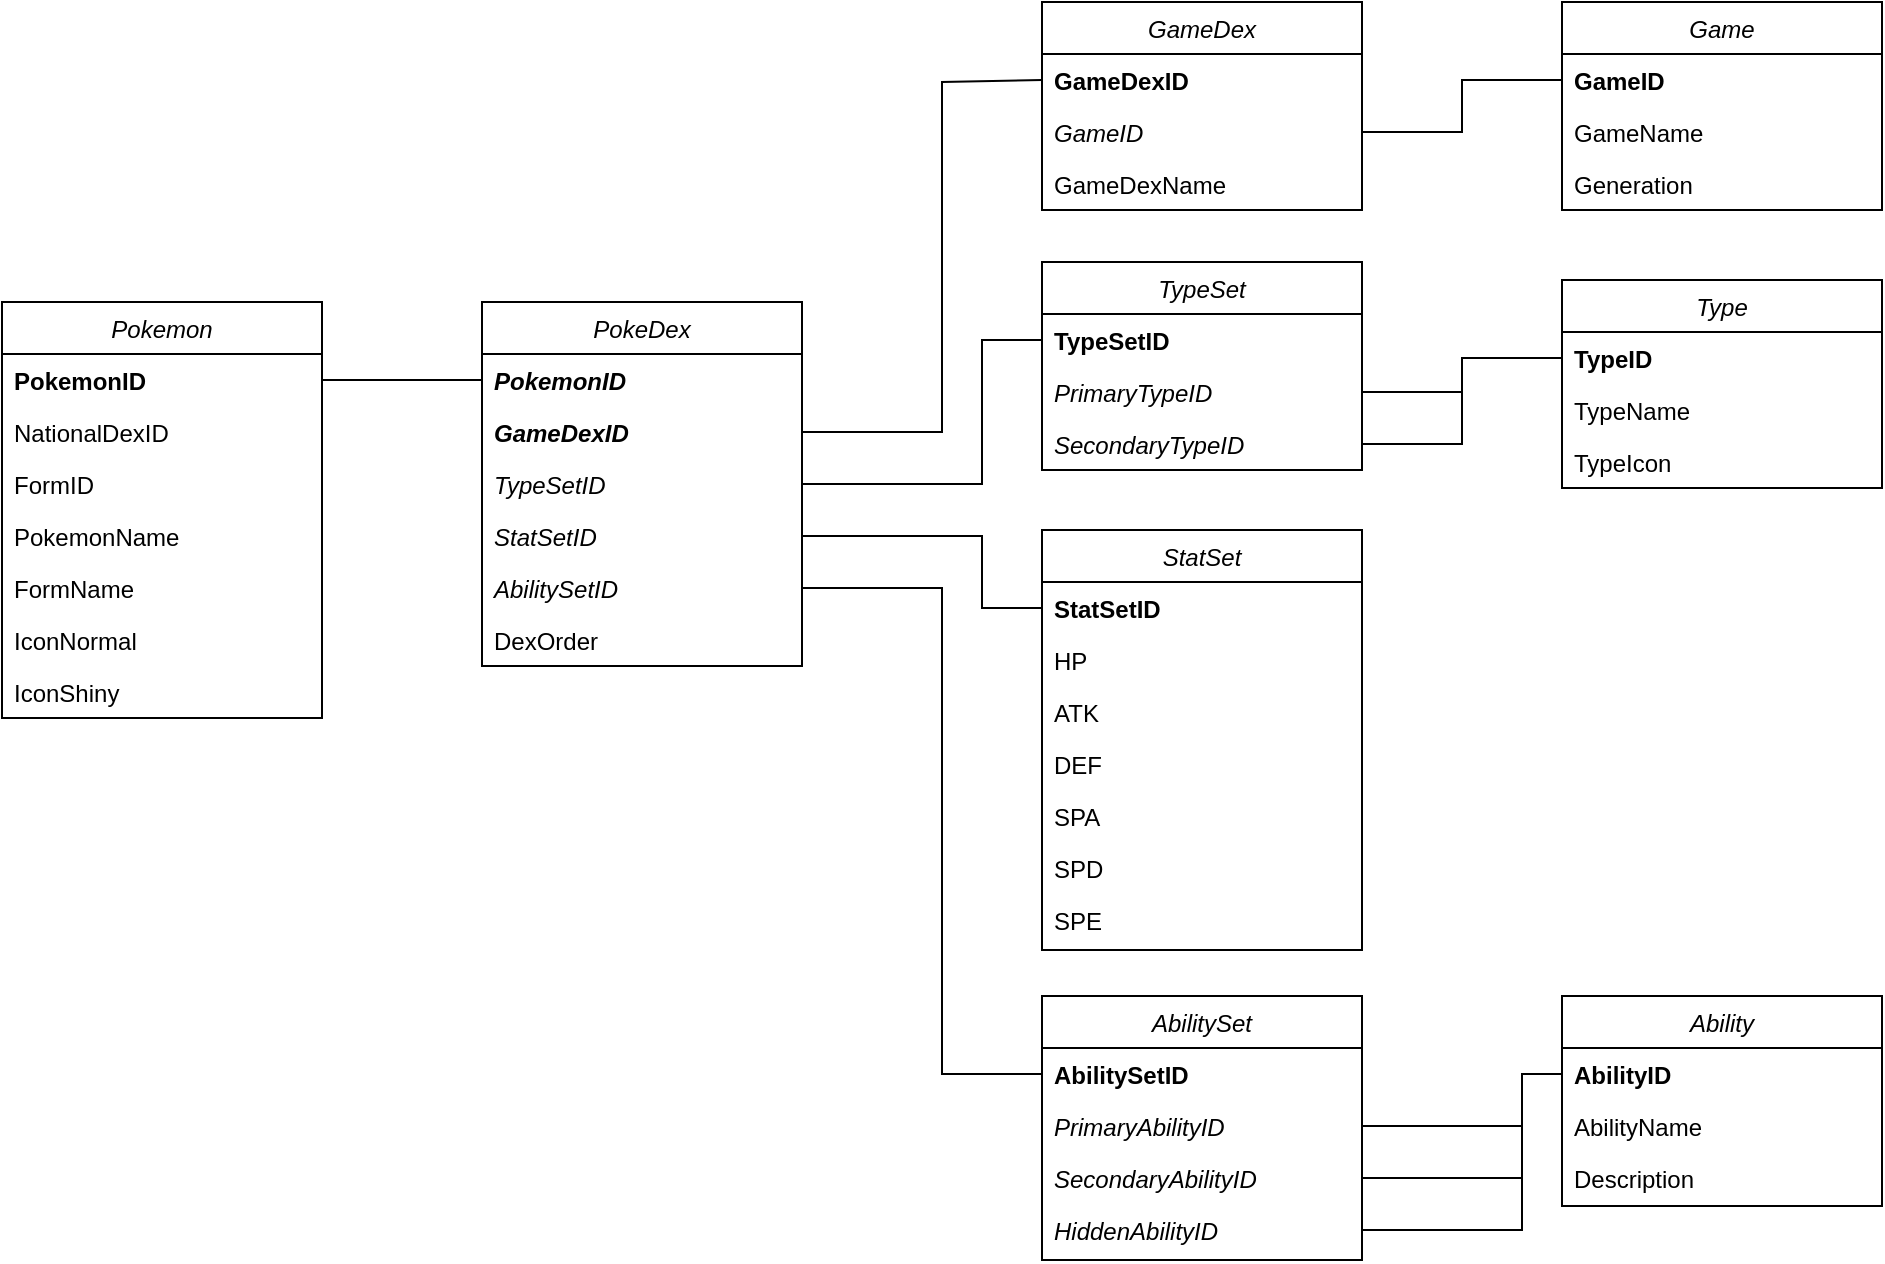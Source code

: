 <mxfile version="24.7.8">
  <diagram id="C5RBs43oDa-KdzZeNtuy" name="Page-1">
    <mxGraphModel dx="478" dy="279" grid="1" gridSize="10" guides="1" tooltips="1" connect="1" arrows="1" fold="1" page="1" pageScale="1" pageWidth="827" pageHeight="1169" math="0" shadow="0">
      <root>
        <mxCell id="WIyWlLk6GJQsqaUBKTNV-0" />
        <mxCell id="WIyWlLk6GJQsqaUBKTNV-1" parent="WIyWlLk6GJQsqaUBKTNV-0" />
        <mxCell id="zkfFHV4jXpPFQw0GAbJ--0" value="Pokemon" style="swimlane;fontStyle=2;align=center;verticalAlign=top;childLayout=stackLayout;horizontal=1;startSize=26;horizontalStack=0;resizeParent=1;resizeLast=0;collapsible=1;marginBottom=0;rounded=0;shadow=0;strokeWidth=1;" parent="WIyWlLk6GJQsqaUBKTNV-1" vertex="1">
          <mxGeometry x="370" y="370" width="160" height="208" as="geometry">
            <mxRectangle x="230" y="140" width="160" height="26" as="alternateBounds" />
          </mxGeometry>
        </mxCell>
        <mxCell id="zkfFHV4jXpPFQw0GAbJ--1" value="PokemonID" style="text;align=left;verticalAlign=top;spacingLeft=4;spacingRight=4;overflow=hidden;rotatable=0;points=[[0,0.5],[1,0.5]];portConstraint=eastwest;fontStyle=1" parent="zkfFHV4jXpPFQw0GAbJ--0" vertex="1">
          <mxGeometry y="26" width="160" height="26" as="geometry" />
        </mxCell>
        <mxCell id="aueS3--D8VHO9GSTWDlF-8" value="NationalDexID" style="text;align=left;verticalAlign=top;spacingLeft=4;spacingRight=4;overflow=hidden;rotatable=0;points=[[0,0.5],[1,0.5]];portConstraint=eastwest;" parent="zkfFHV4jXpPFQw0GAbJ--0" vertex="1">
          <mxGeometry y="52" width="160" height="26" as="geometry" />
        </mxCell>
        <mxCell id="aueS3--D8VHO9GSTWDlF-9" value="FormID" style="text;align=left;verticalAlign=top;spacingLeft=4;spacingRight=4;overflow=hidden;rotatable=0;points=[[0,0.5],[1,0.5]];portConstraint=eastwest;" parent="zkfFHV4jXpPFQw0GAbJ--0" vertex="1">
          <mxGeometry y="78" width="160" height="26" as="geometry" />
        </mxCell>
        <mxCell id="aueS3--D8VHO9GSTWDlF-10" value="PokemonName" style="text;align=left;verticalAlign=top;spacingLeft=4;spacingRight=4;overflow=hidden;rotatable=0;points=[[0,0.5],[1,0.5]];portConstraint=eastwest;" parent="zkfFHV4jXpPFQw0GAbJ--0" vertex="1">
          <mxGeometry y="104" width="160" height="26" as="geometry" />
        </mxCell>
        <mxCell id="aueS3--D8VHO9GSTWDlF-11" value="FormName" style="text;align=left;verticalAlign=top;spacingLeft=4;spacingRight=4;overflow=hidden;rotatable=0;points=[[0,0.5],[1,0.5]];portConstraint=eastwest;" parent="zkfFHV4jXpPFQw0GAbJ--0" vertex="1">
          <mxGeometry y="130" width="160" height="26" as="geometry" />
        </mxCell>
        <mxCell id="aueS3--D8VHO9GSTWDlF-13" value="IconNormal" style="text;align=left;verticalAlign=top;spacingLeft=4;spacingRight=4;overflow=hidden;rotatable=0;points=[[0,0.5],[1,0.5]];portConstraint=eastwest;" parent="zkfFHV4jXpPFQw0GAbJ--0" vertex="1">
          <mxGeometry y="156" width="160" height="26" as="geometry" />
        </mxCell>
        <mxCell id="aueS3--D8VHO9GSTWDlF-12" value="IconShiny" style="text;align=left;verticalAlign=top;spacingLeft=4;spacingRight=4;overflow=hidden;rotatable=0;points=[[0,0.5],[1,0.5]];portConstraint=eastwest;" parent="zkfFHV4jXpPFQw0GAbJ--0" vertex="1">
          <mxGeometry y="182" width="160" height="26" as="geometry" />
        </mxCell>
        <mxCell id="aueS3--D8VHO9GSTWDlF-7" style="edgeStyle=orthogonalEdgeStyle;rounded=0;orthogonalLoop=1;jettySize=auto;html=1;entryX=1;entryY=0.5;entryDx=0;entryDy=0;endArrow=none;endFill=0;exitX=0;exitY=0.5;exitDx=0;exitDy=0;" parent="WIyWlLk6GJQsqaUBKTNV-1" source="6pfr3SmH1Ld4ppzwduhP-18" target="aueS3--D8VHO9GSTWDlF-14" edge="1">
          <mxGeometry relative="1" as="geometry">
            <mxPoint x="870" y="340" as="sourcePoint" />
            <Array as="points">
              <mxPoint x="840" y="260" />
              <mxPoint x="840" y="435" />
            </Array>
          </mxGeometry>
        </mxCell>
        <mxCell id="aueS3--D8VHO9GSTWDlF-0" value="Game" style="swimlane;fontStyle=2;align=center;verticalAlign=top;childLayout=stackLayout;horizontal=1;startSize=26;horizontalStack=0;resizeParent=1;resizeLast=0;collapsible=1;marginBottom=0;rounded=0;shadow=0;strokeWidth=1;" parent="WIyWlLk6GJQsqaUBKTNV-1" vertex="1">
          <mxGeometry x="1150" y="220" width="160" height="104" as="geometry">
            <mxRectangle x="230" y="140" width="160" height="26" as="alternateBounds" />
          </mxGeometry>
        </mxCell>
        <mxCell id="aueS3--D8VHO9GSTWDlF-1" value="GameID" style="text;align=left;verticalAlign=top;spacingLeft=4;spacingRight=4;overflow=hidden;rotatable=0;points=[[0,0.5],[1,0.5]];portConstraint=eastwest;fontStyle=1" parent="aueS3--D8VHO9GSTWDlF-0" vertex="1">
          <mxGeometry y="26" width="160" height="26" as="geometry" />
        </mxCell>
        <mxCell id="aueS3--D8VHO9GSTWDlF-2" value="GameName" style="text;align=left;verticalAlign=top;spacingLeft=4;spacingRight=4;overflow=hidden;rotatable=0;points=[[0,0.5],[1,0.5]];portConstraint=eastwest;" parent="aueS3--D8VHO9GSTWDlF-0" vertex="1">
          <mxGeometry y="52" width="160" height="26" as="geometry" />
        </mxCell>
        <mxCell id="aueS3--D8VHO9GSTWDlF-30" value="Generation" style="text;align=left;verticalAlign=top;spacingLeft=4;spacingRight=4;overflow=hidden;rotatable=0;points=[[0,0.5],[1,0.5]];portConstraint=eastwest;fontStyle=0" parent="aueS3--D8VHO9GSTWDlF-0" vertex="1">
          <mxGeometry y="78" width="160" height="26" as="geometry" />
        </mxCell>
        <mxCell id="aueS3--D8VHO9GSTWDlF-3" value="PokeDex" style="swimlane;fontStyle=2;align=center;verticalAlign=top;childLayout=stackLayout;horizontal=1;startSize=26;horizontalStack=0;resizeParent=1;resizeLast=0;collapsible=1;marginBottom=0;rounded=0;shadow=0;strokeWidth=1;" parent="WIyWlLk6GJQsqaUBKTNV-1" vertex="1">
          <mxGeometry x="610" y="370" width="160" height="182" as="geometry">
            <mxRectangle x="230" y="140" width="160" height="26" as="alternateBounds" />
          </mxGeometry>
        </mxCell>
        <mxCell id="aueS3--D8VHO9GSTWDlF-4" value="PokemonID" style="text;align=left;verticalAlign=top;spacingLeft=4;spacingRight=4;overflow=hidden;rotatable=0;points=[[0,0.5],[1,0.5]];portConstraint=eastwest;fontStyle=3" parent="aueS3--D8VHO9GSTWDlF-3" vertex="1">
          <mxGeometry y="26" width="160" height="26" as="geometry" />
        </mxCell>
        <mxCell id="aueS3--D8VHO9GSTWDlF-14" value="GameDexID" style="text;align=left;verticalAlign=top;spacingLeft=4;spacingRight=4;overflow=hidden;rotatable=0;points=[[0,0.5],[1,0.5]];portConstraint=eastwest;fontStyle=3" parent="aueS3--D8VHO9GSTWDlF-3" vertex="1">
          <mxGeometry y="52" width="160" height="26" as="geometry" />
        </mxCell>
        <mxCell id="6pfr3SmH1Ld4ppzwduhP-0" value="TypeSetID" style="text;align=left;verticalAlign=top;spacingLeft=4;spacingRight=4;overflow=hidden;rotatable=0;points=[[0,0.5],[1,0.5]];portConstraint=eastwest;fontStyle=2" parent="aueS3--D8VHO9GSTWDlF-3" vertex="1">
          <mxGeometry y="78" width="160" height="26" as="geometry" />
        </mxCell>
        <mxCell id="aueS3--D8VHO9GSTWDlF-5" value="StatSetID" style="text;align=left;verticalAlign=top;spacingLeft=4;spacingRight=4;overflow=hidden;rotatable=0;points=[[0,0.5],[1,0.5]];portConstraint=eastwest;fontStyle=2" parent="aueS3--D8VHO9GSTWDlF-3" vertex="1">
          <mxGeometry y="104" width="160" height="26" as="geometry" />
        </mxCell>
        <mxCell id="aueS3--D8VHO9GSTWDlF-6" value="AbilitySetID" style="text;align=left;verticalAlign=top;spacingLeft=4;spacingRight=4;overflow=hidden;rotatable=0;points=[[0,0.5],[1,0.5]];portConstraint=eastwest;fontStyle=2" parent="aueS3--D8VHO9GSTWDlF-3" vertex="1">
          <mxGeometry y="130" width="160" height="26" as="geometry" />
        </mxCell>
        <mxCell id="aueS3--D8VHO9GSTWDlF-53" value="DexOrder" style="text;align=left;verticalAlign=top;spacingLeft=4;spacingRight=4;overflow=hidden;rotatable=0;points=[[0,0.5],[1,0.5]];portConstraint=eastwest;fontStyle=0" parent="aueS3--D8VHO9GSTWDlF-3" vertex="1">
          <mxGeometry y="156" width="160" height="26" as="geometry" />
        </mxCell>
        <mxCell id="aueS3--D8VHO9GSTWDlF-15" style="edgeStyle=orthogonalEdgeStyle;rounded=0;orthogonalLoop=1;jettySize=auto;html=1;entryX=0;entryY=0.5;entryDx=0;entryDy=0;endArrow=none;endFill=0;" parent="WIyWlLk6GJQsqaUBKTNV-1" source="zkfFHV4jXpPFQw0GAbJ--1" target="aueS3--D8VHO9GSTWDlF-4" edge="1">
          <mxGeometry relative="1" as="geometry" />
        </mxCell>
        <mxCell id="aueS3--D8VHO9GSTWDlF-20" value="StatSet" style="swimlane;fontStyle=2;align=center;verticalAlign=top;childLayout=stackLayout;horizontal=1;startSize=26;horizontalStack=0;resizeParent=1;resizeLast=0;collapsible=1;marginBottom=0;rounded=0;shadow=0;strokeWidth=1;" parent="WIyWlLk6GJQsqaUBKTNV-1" vertex="1">
          <mxGeometry x="890" y="484" width="160" height="210" as="geometry">
            <mxRectangle x="230" y="140" width="160" height="26" as="alternateBounds" />
          </mxGeometry>
        </mxCell>
        <mxCell id="aueS3--D8VHO9GSTWDlF-21" value="StatSetID" style="text;align=left;verticalAlign=top;spacingLeft=4;spacingRight=4;overflow=hidden;rotatable=0;points=[[0,0.5],[1,0.5]];portConstraint=eastwest;fontStyle=1" parent="aueS3--D8VHO9GSTWDlF-20" vertex="1">
          <mxGeometry y="26" width="160" height="26" as="geometry" />
        </mxCell>
        <mxCell id="aueS3--D8VHO9GSTWDlF-23" value="HP" style="text;align=left;verticalAlign=top;spacingLeft=4;spacingRight=4;overflow=hidden;rotatable=0;points=[[0,0.5],[1,0.5]];portConstraint=eastwest;fontStyle=0" parent="aueS3--D8VHO9GSTWDlF-20" vertex="1">
          <mxGeometry y="52" width="160" height="26" as="geometry" />
        </mxCell>
        <mxCell id="aueS3--D8VHO9GSTWDlF-24" value="ATK" style="text;align=left;verticalAlign=top;spacingLeft=4;spacingRight=4;overflow=hidden;rotatable=0;points=[[0,0.5],[1,0.5]];portConstraint=eastwest;fontStyle=0" parent="aueS3--D8VHO9GSTWDlF-20" vertex="1">
          <mxGeometry y="78" width="160" height="26" as="geometry" />
        </mxCell>
        <mxCell id="aueS3--D8VHO9GSTWDlF-25" value="DEF" style="text;align=left;verticalAlign=top;spacingLeft=4;spacingRight=4;overflow=hidden;rotatable=0;points=[[0,0.5],[1,0.5]];portConstraint=eastwest;fontStyle=0" parent="aueS3--D8VHO9GSTWDlF-20" vertex="1">
          <mxGeometry y="104" width="160" height="26" as="geometry" />
        </mxCell>
        <mxCell id="aueS3--D8VHO9GSTWDlF-26" value="SPA" style="text;align=left;verticalAlign=top;spacingLeft=4;spacingRight=4;overflow=hidden;rotatable=0;points=[[0,0.5],[1,0.5]];portConstraint=eastwest;fontStyle=0" parent="aueS3--D8VHO9GSTWDlF-20" vertex="1">
          <mxGeometry y="130" width="160" height="26" as="geometry" />
        </mxCell>
        <mxCell id="aueS3--D8VHO9GSTWDlF-27" value="SPD" style="text;align=left;verticalAlign=top;spacingLeft=4;spacingRight=4;overflow=hidden;rotatable=0;points=[[0,0.5],[1,0.5]];portConstraint=eastwest;fontStyle=0" parent="aueS3--D8VHO9GSTWDlF-20" vertex="1">
          <mxGeometry y="156" width="160" height="26" as="geometry" />
        </mxCell>
        <mxCell id="aueS3--D8VHO9GSTWDlF-28" value="SPE" style="text;align=left;verticalAlign=top;spacingLeft=4;spacingRight=4;overflow=hidden;rotatable=0;points=[[0,0.5],[1,0.5]];portConstraint=eastwest;fontStyle=0" parent="aueS3--D8VHO9GSTWDlF-20" vertex="1">
          <mxGeometry y="182" width="160" height="26" as="geometry" />
        </mxCell>
        <mxCell id="aueS3--D8VHO9GSTWDlF-33" style="edgeStyle=orthogonalEdgeStyle;rounded=0;orthogonalLoop=1;jettySize=auto;html=1;entryX=1;entryY=0.5;entryDx=0;entryDy=0;endArrow=none;endFill=0;" parent="WIyWlLk6GJQsqaUBKTNV-1" source="aueS3--D8VHO9GSTWDlF-21" target="aueS3--D8VHO9GSTWDlF-5" edge="1">
          <mxGeometry relative="1" as="geometry">
            <Array as="points">
              <mxPoint x="860" y="523" />
              <mxPoint x="860" y="487" />
            </Array>
          </mxGeometry>
        </mxCell>
        <mxCell id="aueS3--D8VHO9GSTWDlF-34" value="AbilitySet" style="swimlane;fontStyle=2;align=center;verticalAlign=top;childLayout=stackLayout;horizontal=1;startSize=26;horizontalStack=0;resizeParent=1;resizeLast=0;collapsible=1;marginBottom=0;rounded=0;shadow=0;strokeWidth=1;" parent="WIyWlLk6GJQsqaUBKTNV-1" vertex="1">
          <mxGeometry x="890" y="717" width="160" height="132" as="geometry">
            <mxRectangle x="230" y="140" width="160" height="26" as="alternateBounds" />
          </mxGeometry>
        </mxCell>
        <mxCell id="aueS3--D8VHO9GSTWDlF-35" value="AbilitySetID" style="text;align=left;verticalAlign=top;spacingLeft=4;spacingRight=4;overflow=hidden;rotatable=0;points=[[0,0.5],[1,0.5]];portConstraint=eastwest;fontStyle=1" parent="aueS3--D8VHO9GSTWDlF-34" vertex="1">
          <mxGeometry y="26" width="160" height="26" as="geometry" />
        </mxCell>
        <mxCell id="aueS3--D8VHO9GSTWDlF-40" value="PrimaryAbilityID" style="text;align=left;verticalAlign=top;spacingLeft=4;spacingRight=4;overflow=hidden;rotatable=0;points=[[0,0.5],[1,0.5]];portConstraint=eastwest;fontStyle=2" parent="aueS3--D8VHO9GSTWDlF-34" vertex="1">
          <mxGeometry y="52" width="160" height="26" as="geometry" />
        </mxCell>
        <mxCell id="aueS3--D8VHO9GSTWDlF-42" value="SecondaryAbilityID" style="text;align=left;verticalAlign=top;spacingLeft=4;spacingRight=4;overflow=hidden;rotatable=0;points=[[0,0.5],[1,0.5]];portConstraint=eastwest;fontStyle=2" parent="aueS3--D8VHO9GSTWDlF-34" vertex="1">
          <mxGeometry y="78" width="160" height="26" as="geometry" />
        </mxCell>
        <mxCell id="aueS3--D8VHO9GSTWDlF-43" value="HiddenAbilityID" style="text;align=left;verticalAlign=top;spacingLeft=4;spacingRight=4;overflow=hidden;rotatable=0;points=[[0,0.5],[1,0.5]];portConstraint=eastwest;fontStyle=2" parent="aueS3--D8VHO9GSTWDlF-34" vertex="1">
          <mxGeometry y="104" width="160" height="26" as="geometry" />
        </mxCell>
        <mxCell id="aueS3--D8VHO9GSTWDlF-44" style="edgeStyle=orthogonalEdgeStyle;rounded=0;orthogonalLoop=1;jettySize=auto;html=1;exitX=0;exitY=0.5;exitDx=0;exitDy=0;entryX=1;entryY=0.5;entryDx=0;entryDy=0;endArrow=none;endFill=0;" parent="WIyWlLk6GJQsqaUBKTNV-1" source="aueS3--D8VHO9GSTWDlF-35" target="aueS3--D8VHO9GSTWDlF-6" edge="1">
          <mxGeometry relative="1" as="geometry">
            <Array as="points">
              <mxPoint x="840" y="756" />
              <mxPoint x="840" y="513" />
            </Array>
          </mxGeometry>
        </mxCell>
        <mxCell id="aueS3--D8VHO9GSTWDlF-45" value="Ability" style="swimlane;fontStyle=2;align=center;verticalAlign=top;childLayout=stackLayout;horizontal=1;startSize=26;horizontalStack=0;resizeParent=1;resizeLast=0;collapsible=1;marginBottom=0;rounded=0;shadow=0;strokeWidth=1;" parent="WIyWlLk6GJQsqaUBKTNV-1" vertex="1">
          <mxGeometry x="1150" y="717" width="160" height="105" as="geometry">
            <mxRectangle x="230" y="140" width="160" height="26" as="alternateBounds" />
          </mxGeometry>
        </mxCell>
        <mxCell id="aueS3--D8VHO9GSTWDlF-46" value="AbilityID" style="text;align=left;verticalAlign=top;spacingLeft=4;spacingRight=4;overflow=hidden;rotatable=0;points=[[0,0.5],[1,0.5]];portConstraint=eastwest;fontStyle=1" parent="aueS3--D8VHO9GSTWDlF-45" vertex="1">
          <mxGeometry y="26" width="160" height="26" as="geometry" />
        </mxCell>
        <mxCell id="aueS3--D8VHO9GSTWDlF-48" value="AbilityName" style="text;align=left;verticalAlign=top;spacingLeft=4;spacingRight=4;overflow=hidden;rotatable=0;points=[[0,0.5],[1,0.5]];portConstraint=eastwest;fontStyle=0" parent="aueS3--D8VHO9GSTWDlF-45" vertex="1">
          <mxGeometry y="52" width="160" height="26" as="geometry" />
        </mxCell>
        <mxCell id="aueS3--D8VHO9GSTWDlF-49" value="Description" style="text;align=left;verticalAlign=top;spacingLeft=4;spacingRight=4;overflow=hidden;rotatable=0;points=[[0,0.5],[1,0.5]];portConstraint=eastwest;fontStyle=0" parent="aueS3--D8VHO9GSTWDlF-45" vertex="1">
          <mxGeometry y="78" width="160" height="26" as="geometry" />
        </mxCell>
        <mxCell id="aueS3--D8VHO9GSTWDlF-51" style="edgeStyle=orthogonalEdgeStyle;rounded=0;orthogonalLoop=1;jettySize=auto;html=1;exitX=0;exitY=0.5;exitDx=0;exitDy=0;entryX=1;entryY=0.5;entryDx=0;entryDy=0;endArrow=none;endFill=0;" parent="WIyWlLk6GJQsqaUBKTNV-1" source="aueS3--D8VHO9GSTWDlF-46" target="aueS3--D8VHO9GSTWDlF-42" edge="1">
          <mxGeometry relative="1" as="geometry">
            <Array as="points">
              <mxPoint x="1130" y="756" />
              <mxPoint x="1130" y="808" />
            </Array>
          </mxGeometry>
        </mxCell>
        <mxCell id="aueS3--D8VHO9GSTWDlF-52" style="edgeStyle=orthogonalEdgeStyle;rounded=0;orthogonalLoop=1;jettySize=auto;html=1;exitX=0;exitY=0.5;exitDx=0;exitDy=0;entryX=1;entryY=0.5;entryDx=0;entryDy=0;endArrow=none;endFill=0;" parent="WIyWlLk6GJQsqaUBKTNV-1" source="aueS3--D8VHO9GSTWDlF-46" target="aueS3--D8VHO9GSTWDlF-43" edge="1">
          <mxGeometry relative="1" as="geometry">
            <Array as="points">
              <mxPoint x="1130" y="756" />
              <mxPoint x="1130" y="834" />
            </Array>
          </mxGeometry>
        </mxCell>
        <mxCell id="6pfr3SmH1Ld4ppzwduhP-1" value="TypeSet" style="swimlane;fontStyle=2;align=center;verticalAlign=top;childLayout=stackLayout;horizontal=1;startSize=26;horizontalStack=0;resizeParent=1;resizeLast=0;collapsible=1;marginBottom=0;rounded=0;shadow=0;strokeWidth=1;" parent="WIyWlLk6GJQsqaUBKTNV-1" vertex="1">
          <mxGeometry x="890" y="350" width="160" height="104" as="geometry">
            <mxRectangle x="230" y="140" width="160" height="26" as="alternateBounds" />
          </mxGeometry>
        </mxCell>
        <mxCell id="6pfr3SmH1Ld4ppzwduhP-2" value="TypeSetID" style="text;align=left;verticalAlign=top;spacingLeft=4;spacingRight=4;overflow=hidden;rotatable=0;points=[[0,0.5],[1,0.5]];portConstraint=eastwest;fontStyle=1" parent="6pfr3SmH1Ld4ppzwduhP-1" vertex="1">
          <mxGeometry y="26" width="160" height="26" as="geometry" />
        </mxCell>
        <mxCell id="6pfr3SmH1Ld4ppzwduhP-7" value="PrimaryTypeID" style="text;align=left;verticalAlign=top;spacingLeft=4;spacingRight=4;overflow=hidden;rotatable=0;points=[[0,0.5],[1,0.5]];portConstraint=eastwest;fontStyle=2" parent="6pfr3SmH1Ld4ppzwduhP-1" vertex="1">
          <mxGeometry y="52" width="160" height="26" as="geometry" />
        </mxCell>
        <mxCell id="6pfr3SmH1Ld4ppzwduhP-8" value="SecondaryTypeID" style="text;align=left;verticalAlign=top;spacingLeft=4;spacingRight=4;overflow=hidden;rotatable=0;points=[[0,0.5],[1,0.5]];portConstraint=eastwest;fontStyle=2" parent="6pfr3SmH1Ld4ppzwduhP-1" vertex="1">
          <mxGeometry y="78" width="160" height="26" as="geometry" />
        </mxCell>
        <mxCell id="6pfr3SmH1Ld4ppzwduhP-9" style="edgeStyle=orthogonalEdgeStyle;rounded=0;orthogonalLoop=1;jettySize=auto;html=1;exitX=0;exitY=0.5;exitDx=0;exitDy=0;entryX=1;entryY=0.5;entryDx=0;entryDy=0;endArrow=none;endFill=0;" parent="WIyWlLk6GJQsqaUBKTNV-1" source="6pfr3SmH1Ld4ppzwduhP-2" target="6pfr3SmH1Ld4ppzwduhP-0" edge="1">
          <mxGeometry relative="1" as="geometry">
            <Array as="points">
              <mxPoint x="860" y="389" />
              <mxPoint x="860" y="461" />
            </Array>
          </mxGeometry>
        </mxCell>
        <mxCell id="6pfr3SmH1Ld4ppzwduhP-10" style="edgeStyle=orthogonalEdgeStyle;rounded=0;orthogonalLoop=1;jettySize=auto;html=1;exitX=0;exitY=0.5;exitDx=0;exitDy=0;entryX=1;entryY=0.5;entryDx=0;entryDy=0;endArrow=none;endFill=0;" parent="WIyWlLk6GJQsqaUBKTNV-1" source="aueS3--D8VHO9GSTWDlF-46" target="aueS3--D8VHO9GSTWDlF-40" edge="1">
          <mxGeometry relative="1" as="geometry">
            <Array as="points">
              <mxPoint x="1130" y="756" />
              <mxPoint x="1130" y="782" />
            </Array>
          </mxGeometry>
        </mxCell>
        <mxCell id="6pfr3SmH1Ld4ppzwduhP-11" value="Type" style="swimlane;fontStyle=2;align=center;verticalAlign=top;childLayout=stackLayout;horizontal=1;startSize=26;horizontalStack=0;resizeParent=1;resizeLast=0;collapsible=1;marginBottom=0;rounded=0;shadow=0;strokeWidth=1;" parent="WIyWlLk6GJQsqaUBKTNV-1" vertex="1">
          <mxGeometry x="1150" y="359" width="160" height="104" as="geometry">
            <mxRectangle x="230" y="140" width="160" height="26" as="alternateBounds" />
          </mxGeometry>
        </mxCell>
        <mxCell id="6pfr3SmH1Ld4ppzwduhP-12" value="TypeID" style="text;align=left;verticalAlign=top;spacingLeft=4;spacingRight=4;overflow=hidden;rotatable=0;points=[[0,0.5],[1,0.5]];portConstraint=eastwest;fontStyle=1" parent="6pfr3SmH1Ld4ppzwduhP-11" vertex="1">
          <mxGeometry y="26" width="160" height="26" as="geometry" />
        </mxCell>
        <mxCell id="6pfr3SmH1Ld4ppzwduhP-13" value="TypeName" style="text;align=left;verticalAlign=top;spacingLeft=4;spacingRight=4;overflow=hidden;rotatable=0;points=[[0,0.5],[1,0.5]];portConstraint=eastwest;fontStyle=0" parent="6pfr3SmH1Ld4ppzwduhP-11" vertex="1">
          <mxGeometry y="52" width="160" height="26" as="geometry" />
        </mxCell>
        <mxCell id="7HpGwUlDwcU-f9F2twQ--0" value="TypeIcon" style="text;align=left;verticalAlign=top;spacingLeft=4;spacingRight=4;overflow=hidden;rotatable=0;points=[[0,0.5],[1,0.5]];portConstraint=eastwest;fontStyle=0" vertex="1" parent="6pfr3SmH1Ld4ppzwduhP-11">
          <mxGeometry y="78" width="160" height="26" as="geometry" />
        </mxCell>
        <mxCell id="6pfr3SmH1Ld4ppzwduhP-15" style="edgeStyle=orthogonalEdgeStyle;rounded=0;orthogonalLoop=1;jettySize=auto;html=1;exitX=0;exitY=0.5;exitDx=0;exitDy=0;entryX=1;entryY=0.5;entryDx=0;entryDy=0;endArrow=none;endFill=0;" parent="WIyWlLk6GJQsqaUBKTNV-1" source="6pfr3SmH1Ld4ppzwduhP-12" target="6pfr3SmH1Ld4ppzwduhP-7" edge="1">
          <mxGeometry relative="1" as="geometry" />
        </mxCell>
        <mxCell id="6pfr3SmH1Ld4ppzwduhP-16" style="edgeStyle=orthogonalEdgeStyle;rounded=0;orthogonalLoop=1;jettySize=auto;html=1;exitX=0;exitY=0.5;exitDx=0;exitDy=0;entryX=1;entryY=0.5;entryDx=0;entryDy=0;endArrow=none;endFill=0;" parent="WIyWlLk6GJQsqaUBKTNV-1" source="6pfr3SmH1Ld4ppzwduhP-12" target="6pfr3SmH1Ld4ppzwduhP-8" edge="1">
          <mxGeometry relative="1" as="geometry" />
        </mxCell>
        <mxCell id="6pfr3SmH1Ld4ppzwduhP-17" value="GameDex" style="swimlane;fontStyle=2;align=center;verticalAlign=top;childLayout=stackLayout;horizontal=1;startSize=26;horizontalStack=0;resizeParent=1;resizeLast=0;collapsible=1;marginBottom=0;rounded=0;shadow=0;strokeWidth=1;" parent="WIyWlLk6GJQsqaUBKTNV-1" vertex="1">
          <mxGeometry x="890" y="220" width="160" height="104" as="geometry">
            <mxRectangle x="230" y="140" width="160" height="26" as="alternateBounds" />
          </mxGeometry>
        </mxCell>
        <mxCell id="6pfr3SmH1Ld4ppzwduhP-18" value="GameDexID" style="text;align=left;verticalAlign=top;spacingLeft=4;spacingRight=4;overflow=hidden;rotatable=0;points=[[0,0.5],[1,0.5]];portConstraint=eastwest;fontStyle=1" parent="6pfr3SmH1Ld4ppzwduhP-17" vertex="1">
          <mxGeometry y="26" width="160" height="26" as="geometry" />
        </mxCell>
        <mxCell id="6pfr3SmH1Ld4ppzwduhP-22" value="GameID" style="text;align=left;verticalAlign=top;spacingLeft=4;spacingRight=4;overflow=hidden;rotatable=0;points=[[0,0.5],[1,0.5]];portConstraint=eastwest;fontStyle=2" parent="6pfr3SmH1Ld4ppzwduhP-17" vertex="1">
          <mxGeometry y="52" width="160" height="26" as="geometry" />
        </mxCell>
        <mxCell id="6pfr3SmH1Ld4ppzwduhP-19" value="GameDexName" style="text;align=left;verticalAlign=top;spacingLeft=4;spacingRight=4;overflow=hidden;rotatable=0;points=[[0,0.5],[1,0.5]];portConstraint=eastwest;" parent="6pfr3SmH1Ld4ppzwduhP-17" vertex="1">
          <mxGeometry y="78" width="160" height="26" as="geometry" />
        </mxCell>
        <mxCell id="6pfr3SmH1Ld4ppzwduhP-23" style="edgeStyle=orthogonalEdgeStyle;rounded=0;orthogonalLoop=1;jettySize=auto;html=1;entryX=0;entryY=0.5;entryDx=0;entryDy=0;endArrow=none;endFill=0;" parent="WIyWlLk6GJQsqaUBKTNV-1" source="6pfr3SmH1Ld4ppzwduhP-22" target="aueS3--D8VHO9GSTWDlF-1" edge="1">
          <mxGeometry relative="1" as="geometry" />
        </mxCell>
      </root>
    </mxGraphModel>
  </diagram>
</mxfile>
